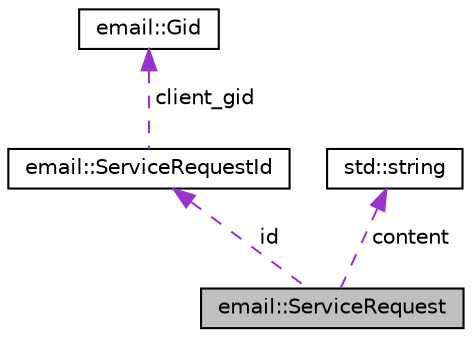 digraph "email::ServiceRequest"
{
 // LATEX_PDF_SIZE
  edge [fontname="Helvetica",fontsize="10",labelfontname="Helvetica",labelfontsize="10"];
  node [fontname="Helvetica",fontsize="10",shape=record];
  Node1 [label="email::ServiceRequest",height=0.2,width=0.4,color="black", fillcolor="grey75", style="filled", fontcolor="black",tooltip="Service request, with a request ID and some content."];
  Node2 -> Node1 [dir="back",color="darkorchid3",fontsize="10",style="dashed",label=" id" ,fontname="Helvetica"];
  Node2 [label="email::ServiceRequestId",height=0.2,width=0.4,color="black", fillcolor="white", style="filled",URL="$structemail_1_1ServiceRequestId.html",tooltip="Service request ID, with a sequence number and a client GID."];
  Node3 -> Node2 [dir="back",color="darkorchid3",fontsize="10",style="dashed",label=" client_gid" ,fontname="Helvetica"];
  Node3 [label="email::Gid",height=0.2,width=0.4,color="black", fillcolor="white", style="filled",URL="$classemail_1_1Gid.html",tooltip="Unique ID (GID)."];
  Node4 -> Node1 [dir="back",color="darkorchid3",fontsize="10",style="dashed",label=" content" ,fontname="Helvetica"];
  Node4 [label="std::string",height=0.2,width=0.4,color="black", fillcolor="white", style="filled",URL="/home/runner/work/rmw_email/rmw_email/gen_docs/data/cppreference-doxygen-web.tag.xml$cpp/string/basic_string.html",tooltip=" "];
}
